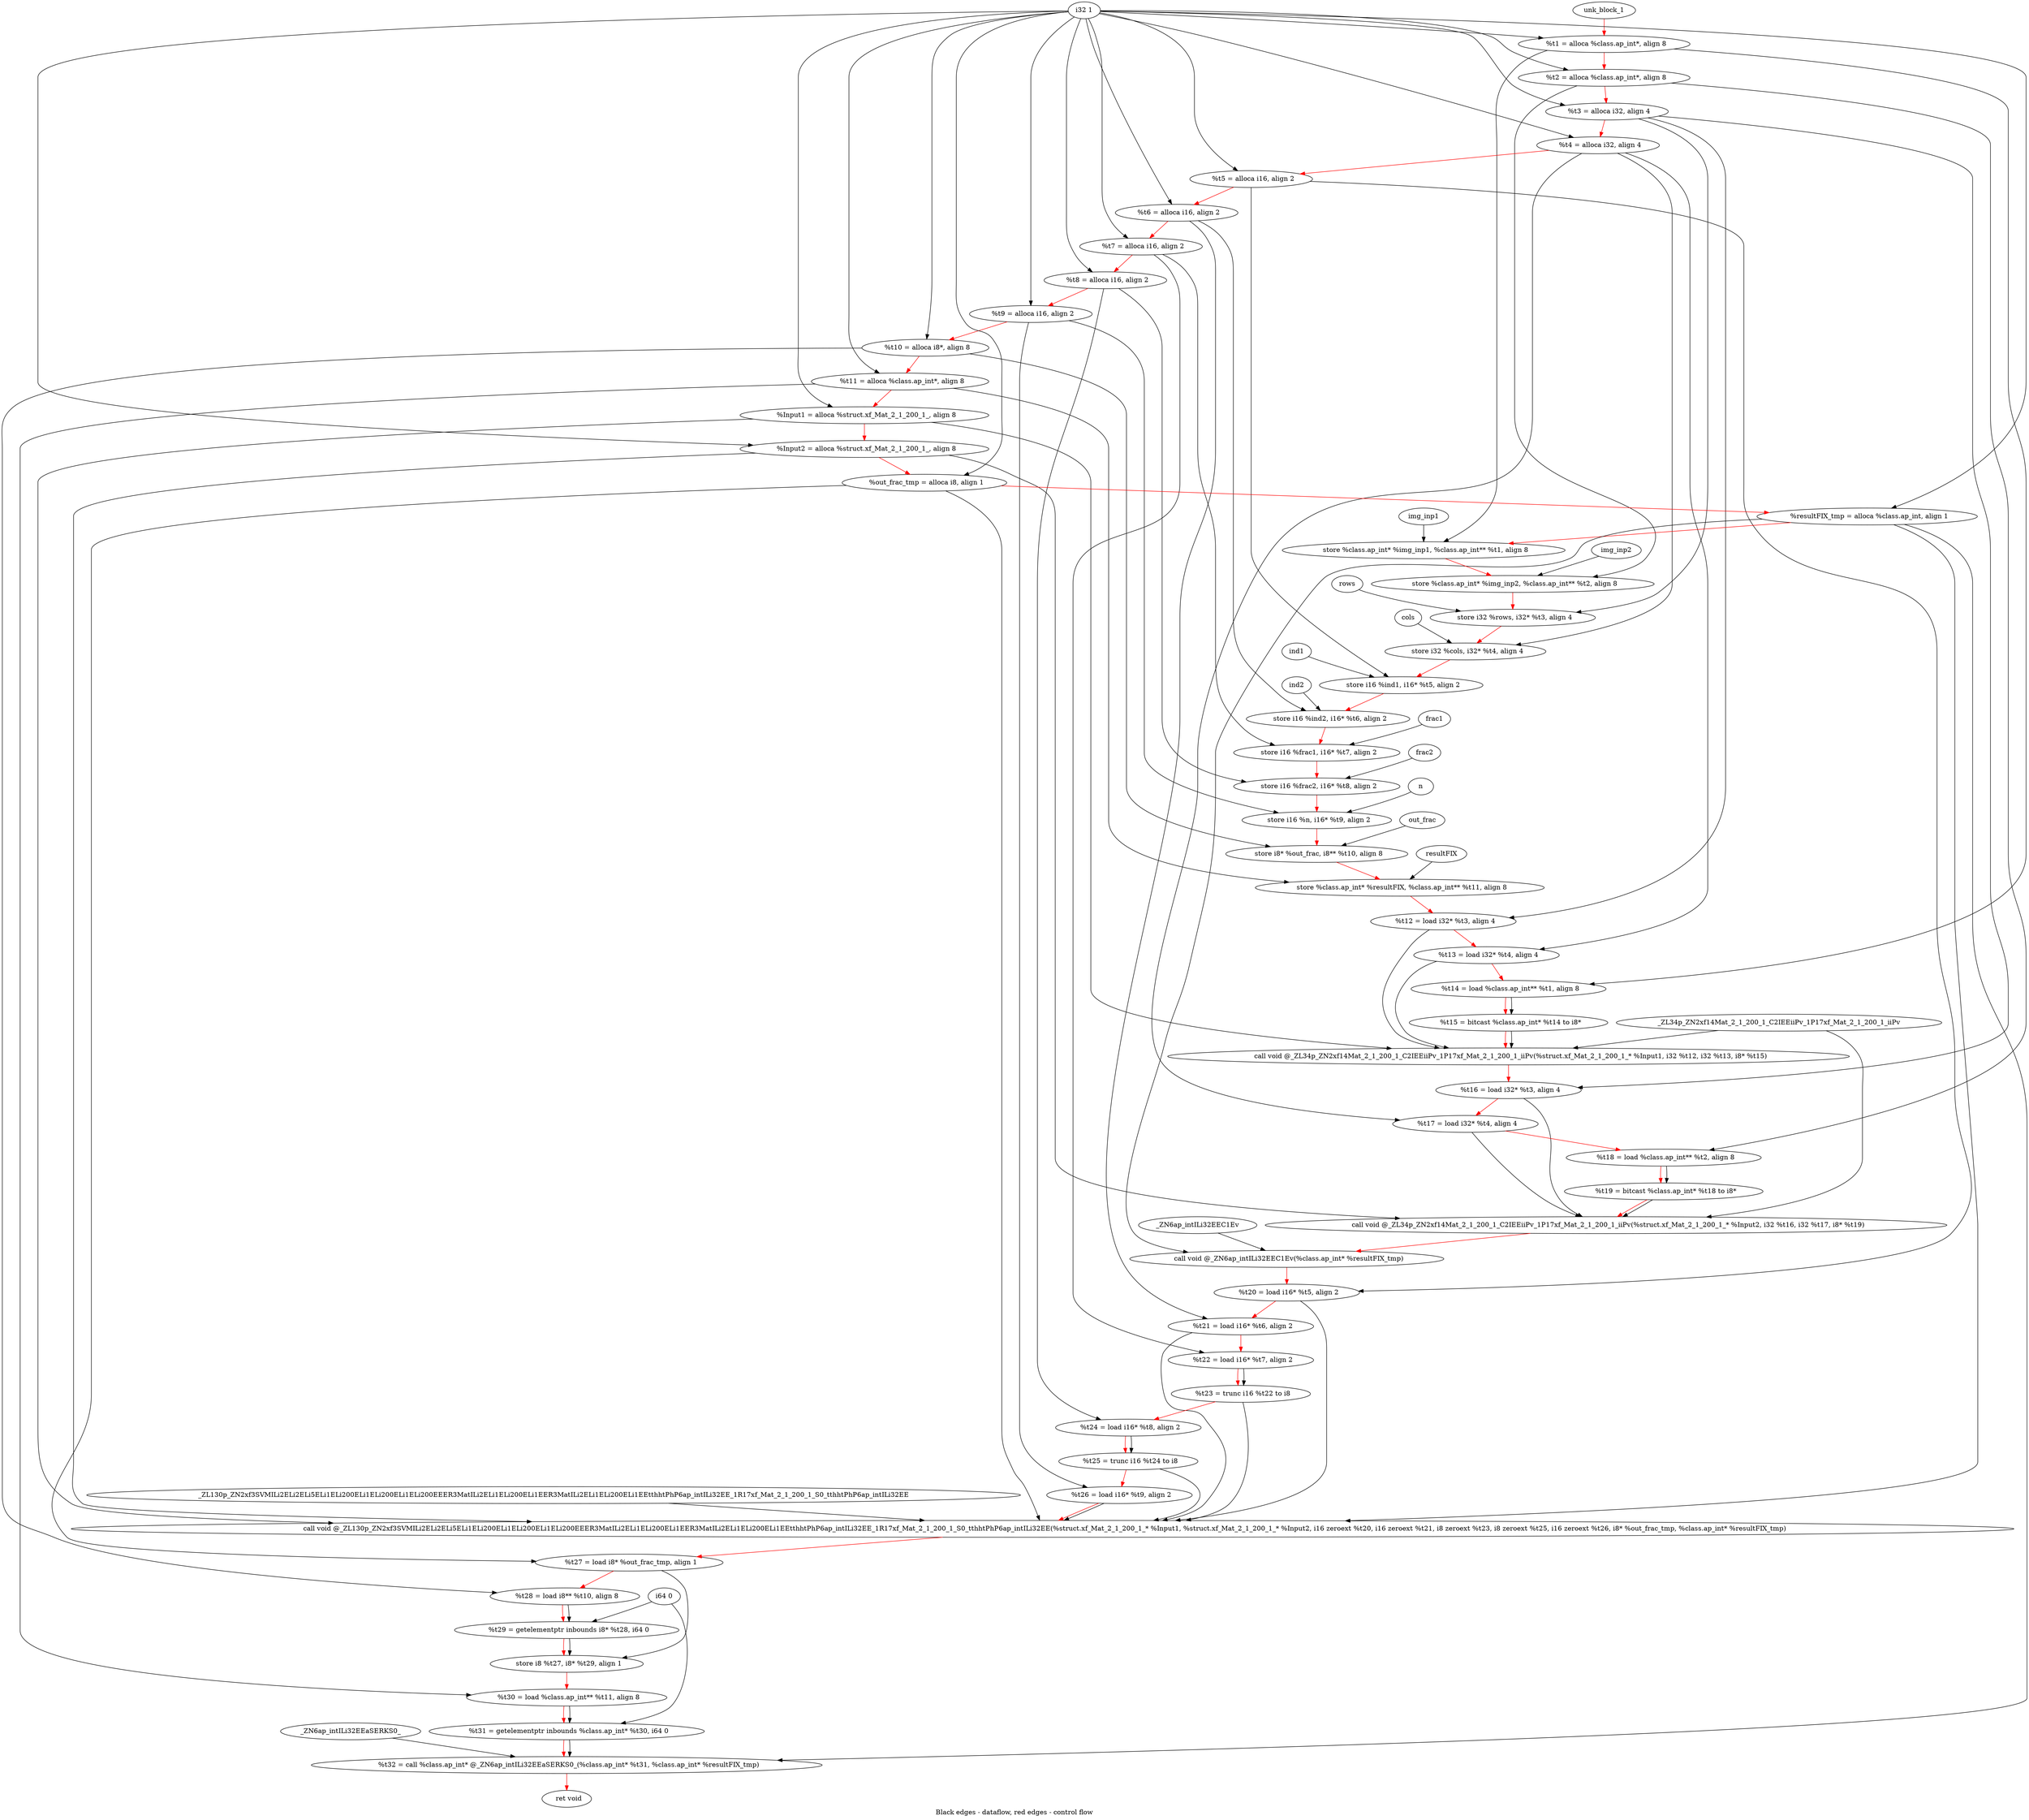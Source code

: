 digraph G {
compound=true
label="Black edges - dataflow, red edges - control flow"
"t1" [label="  %t1 = alloca %class.ap_int*, align 8"]
"t2" [label="  %t2 = alloca %class.ap_int*, align 8"]
"t3" [label="  %t3 = alloca i32, align 4"]
"t4" [label="  %t4 = alloca i32, align 4"]
"t5" [label="  %t5 = alloca i16, align 2"]
"t6" [label="  %t6 = alloca i16, align 2"]
"t7" [label="  %t7 = alloca i16, align 2"]
"t8" [label="  %t8 = alloca i16, align 2"]
"t9" [label="  %t9 = alloca i16, align 2"]
"t10" [label="  %t10 = alloca i8*, align 8"]
"t11" [label="  %t11 = alloca %class.ap_int*, align 8"]
"Input1" [label="  %Input1 = alloca %struct.xf_Mat_2_1_200_1_, align 8"]
"Input2" [label="  %Input2 = alloca %struct.xf_Mat_2_1_200_1_, align 8"]
"out_frac_tmp" [label="  %out_frac_tmp = alloca i8, align 1"]
"resultFIX_tmp" [label="  %resultFIX_tmp = alloca %class.ap_int, align 1"]
"_1" [label="  store %class.ap_int* %img_inp1, %class.ap_int** %t1, align 8"]
"_2" [label="  store %class.ap_int* %img_inp2, %class.ap_int** %t2, align 8"]
"_3" [label="  store i32 %rows, i32* %t3, align 4"]
"_4" [label="  store i32 %cols, i32* %t4, align 4"]
"_5" [label="  store i16 %ind1, i16* %t5, align 2"]
"_6" [label="  store i16 %ind2, i16* %t6, align 2"]
"_7" [label="  store i16 %frac1, i16* %t7, align 2"]
"_8" [label="  store i16 %frac2, i16* %t8, align 2"]
"_9" [label="  store i16 %n, i16* %t9, align 2"]
"_10" [label="  store i8* %out_frac, i8** %t10, align 8"]
"_11" [label="  store %class.ap_int* %resultFIX, %class.ap_int** %t11, align 8"]
"t12" [label="  %t12 = load i32* %t3, align 4"]
"t13" [label="  %t13 = load i32* %t4, align 4"]
"t14" [label="  %t14 = load %class.ap_int** %t1, align 8"]
"t15" [label="  %t15 = bitcast %class.ap_int* %t14 to i8*"]
"_12" [label="  call void @_ZL34p_ZN2xf14Mat_2_1_200_1_C2IEEiiPv_1P17xf_Mat_2_1_200_1_iiPv(%struct.xf_Mat_2_1_200_1_* %Input1, i32 %t12, i32 %t13, i8* %t15)"]
"t16" [label="  %t16 = load i32* %t3, align 4"]
"t17" [label="  %t17 = load i32* %t4, align 4"]
"t18" [label="  %t18 = load %class.ap_int** %t2, align 8"]
"t19" [label="  %t19 = bitcast %class.ap_int* %t18 to i8*"]
"_13" [label="  call void @_ZL34p_ZN2xf14Mat_2_1_200_1_C2IEEiiPv_1P17xf_Mat_2_1_200_1_iiPv(%struct.xf_Mat_2_1_200_1_* %Input2, i32 %t16, i32 %t17, i8* %t19)"]
"_14" [label="  call void @_ZN6ap_intILi32EEC1Ev(%class.ap_int* %resultFIX_tmp)"]
"t20" [label="  %t20 = load i16* %t5, align 2"]
"t21" [label="  %t21 = load i16* %t6, align 2"]
"t22" [label="  %t22 = load i16* %t7, align 2"]
"t23" [label="  %t23 = trunc i16 %t22 to i8"]
"t24" [label="  %t24 = load i16* %t8, align 2"]
"t25" [label="  %t25 = trunc i16 %t24 to i8"]
"t26" [label="  %t26 = load i16* %t9, align 2"]
"_15" [label="  call void @_ZL130p_ZN2xf3SVMILi2ELi2ELi5ELi1ELi200ELi1ELi200ELi1ELi200EEER3MatILi2ELi1ELi200ELi1EER3MatILi2ELi1ELi200ELi1EEtthhtPhP6ap_intILi32EE_1R17xf_Mat_2_1_200_1_S0_tthhtPhP6ap_intILi32EE(%struct.xf_Mat_2_1_200_1_* %Input1, %struct.xf_Mat_2_1_200_1_* %Input2, i16 zeroext %t20, i16 zeroext %t21, i8 zeroext %t23, i8 zeroext %t25, i16 zeroext %t26, i8* %out_frac_tmp, %class.ap_int* %resultFIX_tmp)"]
"t27" [label="  %t27 = load i8* %out_frac_tmp, align 1"]
"t28" [label="  %t28 = load i8** %t10, align 8"]
"t29" [label="  %t29 = getelementptr inbounds i8* %t28, i64 0"]
"_16" [label="  store i8 %t27, i8* %t29, align 1"]
"t30" [label="  %t30 = load %class.ap_int** %t11, align 8"]
"t31" [label="  %t31 = getelementptr inbounds %class.ap_int* %t30, i64 0"]
"t32" [label="  %t32 = call %class.ap_int* @_ZN6ap_intILi32EEaSERKS0_(%class.ap_int* %t31, %class.ap_int* %resultFIX_tmp)"]
"_17" [label="  ret void"]
"unk_block_1" -> "t1"[color=red]
"i32 1" -> "t1"
"t1" -> "t2"[color=red weight=2]
"i32 1" -> "t2"
"t2" -> "t3"[color=red weight=2]
"i32 1" -> "t3"
"t3" -> "t4"[color=red weight=2]
"i32 1" -> "t4"
"t4" -> "t5"[color=red weight=2]
"i32 1" -> "t5"
"t5" -> "t6"[color=red weight=2]
"i32 1" -> "t6"
"t6" -> "t7"[color=red weight=2]
"i32 1" -> "t7"
"t7" -> "t8"[color=red weight=2]
"i32 1" -> "t8"
"t8" -> "t9"[color=red weight=2]
"i32 1" -> "t9"
"t9" -> "t10"[color=red weight=2]
"i32 1" -> "t10"
"t10" -> "t11"[color=red weight=2]
"i32 1" -> "t11"
"t11" -> "Input1"[color=red weight=2]
"i32 1" -> "Input1"
"Input1" -> "Input2"[color=red weight=2]
"i32 1" -> "Input2"
"Input2" -> "out_frac_tmp"[color=red weight=2]
"i32 1" -> "out_frac_tmp"
"out_frac_tmp" -> "resultFIX_tmp"[color=red weight=2]
"i32 1" -> "resultFIX_tmp"
"resultFIX_tmp" -> "_1"[color=red weight=2]
"img_inp1" -> "_1"
"t1" -> "_1"
"_1" -> "_2"[color=red weight=2]
"img_inp2" -> "_2"
"t2" -> "_2"
"_2" -> "_3"[color=red weight=2]
"rows" -> "_3"
"t3" -> "_3"
"_3" -> "_4"[color=red weight=2]
"cols" -> "_4"
"t4" -> "_4"
"_4" -> "_5"[color=red weight=2]
"ind1" -> "_5"
"t5" -> "_5"
"_5" -> "_6"[color=red weight=2]
"ind2" -> "_6"
"t6" -> "_6"
"_6" -> "_7"[color=red weight=2]
"frac1" -> "_7"
"t7" -> "_7"
"_7" -> "_8"[color=red weight=2]
"frac2" -> "_8"
"t8" -> "_8"
"_8" -> "_9"[color=red weight=2]
"n" -> "_9"
"t9" -> "_9"
"_9" -> "_10"[color=red weight=2]
"out_frac" -> "_10"
"t10" -> "_10"
"_10" -> "_11"[color=red weight=2]
"resultFIX" -> "_11"
"t11" -> "_11"
"_11" -> "t12"[color=red weight=2]
"t3" -> "t12"
"t12" -> "t13"[color=red weight=2]
"t4" -> "t13"
"t13" -> "t14"[color=red weight=2]
"t1" -> "t14"
"t14" -> "t15"[color=red weight=2]
"t14" -> "t15"
"t15" -> "_12"[color=red weight=2]
"Input1" -> "_12"
"t12" -> "_12"
"t13" -> "_12"
"t15" -> "_12"
"_ZL34p_ZN2xf14Mat_2_1_200_1_C2IEEiiPv_1P17xf_Mat_2_1_200_1_iiPv" -> "_12"
"_12" -> "t16"[color=red weight=2]
"t3" -> "t16"
"t16" -> "t17"[color=red weight=2]
"t4" -> "t17"
"t17" -> "t18"[color=red weight=2]
"t2" -> "t18"
"t18" -> "t19"[color=red weight=2]
"t18" -> "t19"
"t19" -> "_13"[color=red weight=2]
"Input2" -> "_13"
"t16" -> "_13"
"t17" -> "_13"
"t19" -> "_13"
"_ZL34p_ZN2xf14Mat_2_1_200_1_C2IEEiiPv_1P17xf_Mat_2_1_200_1_iiPv" -> "_13"
"_13" -> "_14"[color=red weight=2]
"resultFIX_tmp" -> "_14"
"_ZN6ap_intILi32EEC1Ev" -> "_14"
"_14" -> "t20"[color=red weight=2]
"t5" -> "t20"
"t20" -> "t21"[color=red weight=2]
"t6" -> "t21"
"t21" -> "t22"[color=red weight=2]
"t7" -> "t22"
"t22" -> "t23"[color=red weight=2]
"t22" -> "t23"
"t23" -> "t24"[color=red weight=2]
"t8" -> "t24"
"t24" -> "t25"[color=red weight=2]
"t24" -> "t25"
"t25" -> "t26"[color=red weight=2]
"t9" -> "t26"
"t26" -> "_15"[color=red weight=2]
"Input1" -> "_15"
"Input2" -> "_15"
"t20" -> "_15"
"t21" -> "_15"
"t23" -> "_15"
"t25" -> "_15"
"t26" -> "_15"
"out_frac_tmp" -> "_15"
"resultFIX_tmp" -> "_15"
"_ZL130p_ZN2xf3SVMILi2ELi2ELi5ELi1ELi200ELi1ELi200ELi1ELi200EEER3MatILi2ELi1ELi200ELi1EER3MatILi2ELi1ELi200ELi1EEtthhtPhP6ap_intILi32EE_1R17xf_Mat_2_1_200_1_S0_tthhtPhP6ap_intILi32EE" -> "_15"
"_15" -> "t27"[color=red weight=2]
"out_frac_tmp" -> "t27"
"t27" -> "t28"[color=red weight=2]
"t10" -> "t28"
"t28" -> "t29"[color=red weight=2]
"t28" -> "t29"
"i64 0" -> "t29"
"t29" -> "_16"[color=red weight=2]
"t27" -> "_16"
"t29" -> "_16"
"_16" -> "t30"[color=red weight=2]
"t11" -> "t30"
"t30" -> "t31"[color=red weight=2]
"t30" -> "t31"
"i64 0" -> "t31"
"t31" -> "t32"[color=red weight=2]
"t31" -> "t32"
"resultFIX_tmp" -> "t32"
"_ZN6ap_intILi32EEaSERKS0_" -> "t32"
"t32" -> "_17"[color=red weight=2]

}
